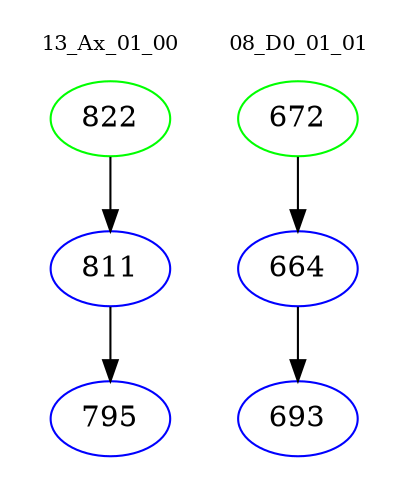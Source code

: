 digraph{
subgraph cluster_0 {
color = white
label = "13_Ax_01_00";
fontsize=10;
T0_822 [label="822", color="green"]
T0_822 -> T0_811 [color="black"]
T0_811 [label="811", color="blue"]
T0_811 -> T0_795 [color="black"]
T0_795 [label="795", color="blue"]
}
subgraph cluster_1 {
color = white
label = "08_D0_01_01";
fontsize=10;
T1_672 [label="672", color="green"]
T1_672 -> T1_664 [color="black"]
T1_664 [label="664", color="blue"]
T1_664 -> T1_693 [color="black"]
T1_693 [label="693", color="blue"]
}
}
